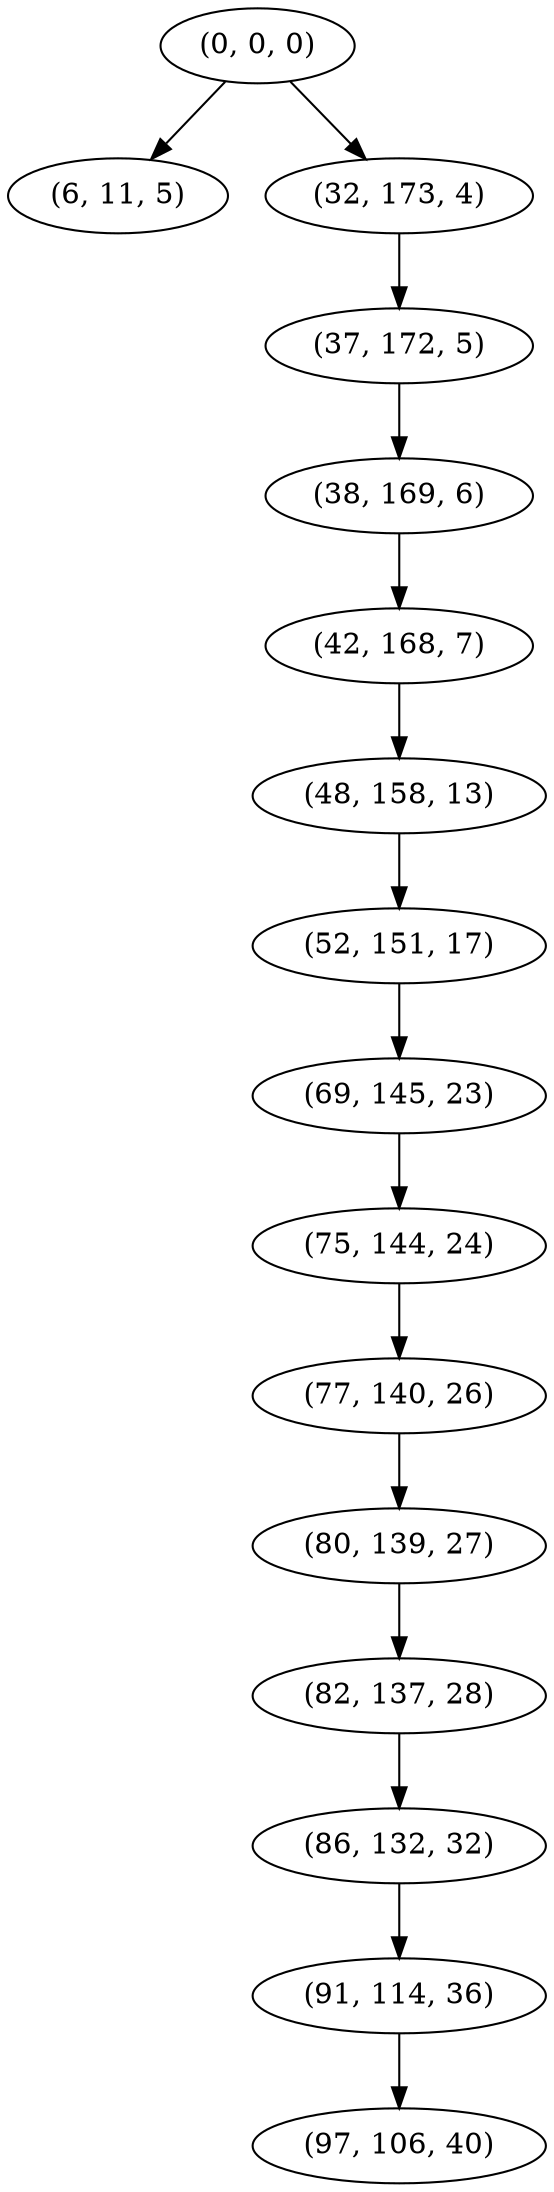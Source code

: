 digraph tree {
    "(0, 0, 0)";
    "(6, 11, 5)";
    "(32, 173, 4)";
    "(37, 172, 5)";
    "(38, 169, 6)";
    "(42, 168, 7)";
    "(48, 158, 13)";
    "(52, 151, 17)";
    "(69, 145, 23)";
    "(75, 144, 24)";
    "(77, 140, 26)";
    "(80, 139, 27)";
    "(82, 137, 28)";
    "(86, 132, 32)";
    "(91, 114, 36)";
    "(97, 106, 40)";
    "(0, 0, 0)" -> "(6, 11, 5)";
    "(0, 0, 0)" -> "(32, 173, 4)";
    "(32, 173, 4)" -> "(37, 172, 5)";
    "(37, 172, 5)" -> "(38, 169, 6)";
    "(38, 169, 6)" -> "(42, 168, 7)";
    "(42, 168, 7)" -> "(48, 158, 13)";
    "(48, 158, 13)" -> "(52, 151, 17)";
    "(52, 151, 17)" -> "(69, 145, 23)";
    "(69, 145, 23)" -> "(75, 144, 24)";
    "(75, 144, 24)" -> "(77, 140, 26)";
    "(77, 140, 26)" -> "(80, 139, 27)";
    "(80, 139, 27)" -> "(82, 137, 28)";
    "(82, 137, 28)" -> "(86, 132, 32)";
    "(86, 132, 32)" -> "(91, 114, 36)";
    "(91, 114, 36)" -> "(97, 106, 40)";
}
